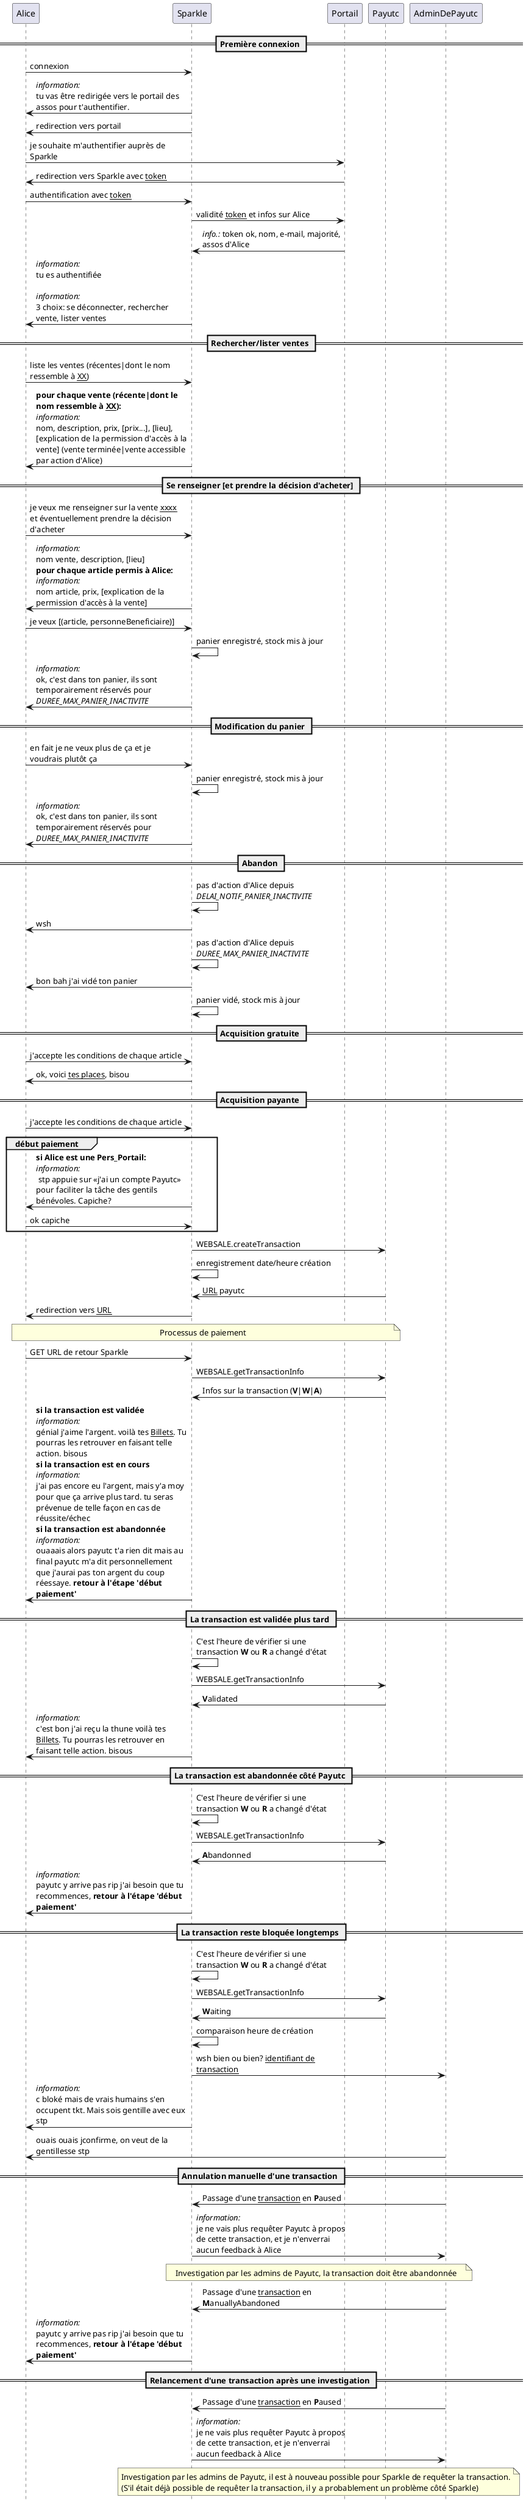 @startuml
skinparam maxMessageSize 250

== Première connexion ==
Alice -> Sparkle : connexion
Sparkle -> Alice : //information://\ntu vas être redirigée vers le portail des assos pour t'authentifier.
Sparkle -> Alice : redirection vers portail
Alice -> Portail : je souhaite m'authentifier auprès de Sparkle
Portail -> Alice : redirection vers Sparkle avec __token__
Alice -> Sparkle : authentification avec __token__
Sparkle -> Portail : validité __token__ et infos sur Alice
Portail -> Sparkle : //info.:// token ok, nom, e-mail, majorité, assos d'Alice
Sparkle -> Alice : //information://\ntu es authentifiée\n\n//information://\n3 choix: se déconnecter, rechercher vente, lister ventes

== Rechercher/lister ventes ==
Alice -> Sparkle : liste les ventes (récentes|dont le nom ressemble à __XX__)
Sparkle -> Alice : **pour chaque vente (récente|dont le nom ressemble à __XX__):**\n//information://\nnom, description, prix, [prix...], [lieu], [explication de la permission d'accès à la vente] (vente terminée|vente accessible par action d'Alice)

== Se renseigner [et prendre la décision d'acheter] ==
Alice -> Sparkle : je veux me renseigner sur la vente __xxxx__ et éventuellement prendre la décision d'acheter
Sparkle -> Alice : //information://\nnom vente, description, [lieu]\n**pour chaque article permis à Alice:**\n//information://\nnom article, prix, [explication de la permission d'accès à la vente]
Alice -> Sparkle : je veux [(article, personneBeneficiaire)]
Sparkle -> Sparkle : panier enregistré, stock mis à jour
Sparkle -> Alice : //information://\nok, c'est dans ton panier, ils sont temporairement réservés pour //DUREE_MAX_PANIER_INACTIVITE//

== Modification du panier ==
Alice -> Sparkle : en fait je ne veux plus de ça et je voudrais plutôt ça
Sparkle -> Sparkle : panier enregistré, stock mis à jour
Sparkle -> Alice : //information://\nok, c'est dans ton panier, ils sont temporairement réservés pour //DUREE_MAX_PANIER_INACTIVITE//

== Abandon ==
Sparkle -> Sparkle : pas d'action d'Alice depuis //DELAI_NOTIF_PANIER_INACTIVITE//
Sparkle -> Alice : wsh
Sparkle -> Sparkle : pas d'action d'Alice depuis //DUREE_MAX_PANIER_INACTIVITE//
Sparkle -> Alice : bon bah j'ai vidé ton panier
Sparkle -> Sparkle : panier vidé, stock mis à jour
== Acquisition gratuite ==
Alice -> Sparkle : j'accepte les conditions de chaque article
Sparkle -> Alice : ok, voici __tes places__, bisou

== Acquisition payante ==
Alice -> Sparkle : j'accepte les conditions de chaque article
group début paiement
Sparkle -> Alice : **si Alice est une Pers_Portail:**\n//information://\n stp appuie sur «j'ai un compte Payutc» pour faciliter la tâche des gentils bénévoles. Capiche?
Alice -> Sparkle : ok capiche
end
Sparkle -> Payutc : WEBSALE.createTransaction
Sparkle -> Sparkle : enregistrement date/heure création
Payutc -> Sparkle : __URL__ payutc
Sparkle -> Alice : redirection vers __URL__
note over Alice, Payutc: Processus de paiement
Alice -> Sparkle : GET URL de retour Sparkle
Sparkle -> Payutc : WEBSALE.getTransactionInfo
Payutc -> Sparkle : Infos sur la transaction (**V**|**W**|**A**)

Sparkle -> Alice : **si la transaction est validée**\n//information://\ngénial j'aime l'argent. voilà tes __Billets__. Tu pourras les retrouver en faisant telle action. bisous\n**si la transaction est en cours**\n//information://\nj'ai pas encore eu l'argent, mais y'a moy pour que ça arrive plus tard. tu seras prévenue de telle façon en cas de réussite/échec\n**si la transaction est abandonnée**\n//information://\nouaaais alors payutc t'a rien dit mais au final payutc m'a dit personnellement que j'aurai pas ton argent du coup réessaye. **retour à l'étape 'début paiement'**

== La transaction est validée plus tard ==
Sparkle -> Sparkle : C'est l'heure de vérifier si une transaction **W** ou **R** a changé d'état
Sparkle -> Payutc : WEBSALE.getTransactionInfo
Payutc -> Sparkle : **V**alidated
Sparkle -> Alice : //information://\nc'est bon j'ai reçu la thune voilà tes __Billets__. Tu pourras les retrouver en faisant telle action. bisous

== La transaction est abandonnée côté Payutc ==
Sparkle -> Sparkle : C'est l'heure de vérifier si une transaction **W** ou **R** a changé d'état
Sparkle -> Payutc : WEBSALE.getTransactionInfo
Payutc -> Sparkle : **A**bandonned
Sparkle -> Alice : //information://\npayutc y arrive pas rip j'ai besoin que tu recommences, **retour à l'étape 'début paiement'**

== La transaction reste bloquée longtemps ==
Sparkle -> Sparkle : C'est l'heure de vérifier si une transaction **W** ou **R** a changé d'état
Sparkle -> Payutc : WEBSALE.getTransactionInfo
Payutc -> Sparkle : **W**aiting
Sparkle -> Sparkle : comparaison heure de création
Sparkle -> AdminDePayutc : wsh bien ou bien? __identifiant de transaction__
Sparkle -> Alice : //information://\nc bloké mais de vrais humains s'en occupent tkt. Mais sois gentille avec eux stp
AdminDePayutc -> Alice : ouais ouais jconfirme, on veut de la gentillesse stp

== Annulation manuelle d'une transaction ==
AdminDePayutc -> Sparkle : Passage d'une __transaction__ en **P**aused
Sparkle -> AdminDePayutc : //information://\nje ne vais plus requêter Payutc à propos de cette transaction, et je n'enverrai aucun feedback à Alice
note over AdminDePayutc, Sparkle: Investigation par les admins de Payutc, la transaction doit être abandonnée
AdminDePayutc -> Sparkle : Passage d'une __transaction__ en **M**anuallyAbandoned
Sparkle -> Alice : //information://\npayutc y arrive pas rip j'ai besoin que tu recommences, **retour à l'étape 'début paiement'**

== Relancement d'une transaction après une investigation ==
AdminDePayutc -> Sparkle : Passage d'une __transaction__ en **P**aused
Sparkle -> AdminDePayutc : //information://\nje ne vais plus requêter Payutc à propos de cette transaction, et je n'enverrai aucun feedback à Alice
note over Sparkle, AdminDePayutc : Investigation par les admins de Payutc, il est à nouveau possible pour Sparkle de requêter la transaction.\n(S'il était déjà possible de requêter la transaction, il y a probablement un problème côté Sparkle)
AdminDePayutc -> Sparkle : Passage d'une __transaction__ en **R**estartedManually, mise à jour de l'heure de création
@enduml
